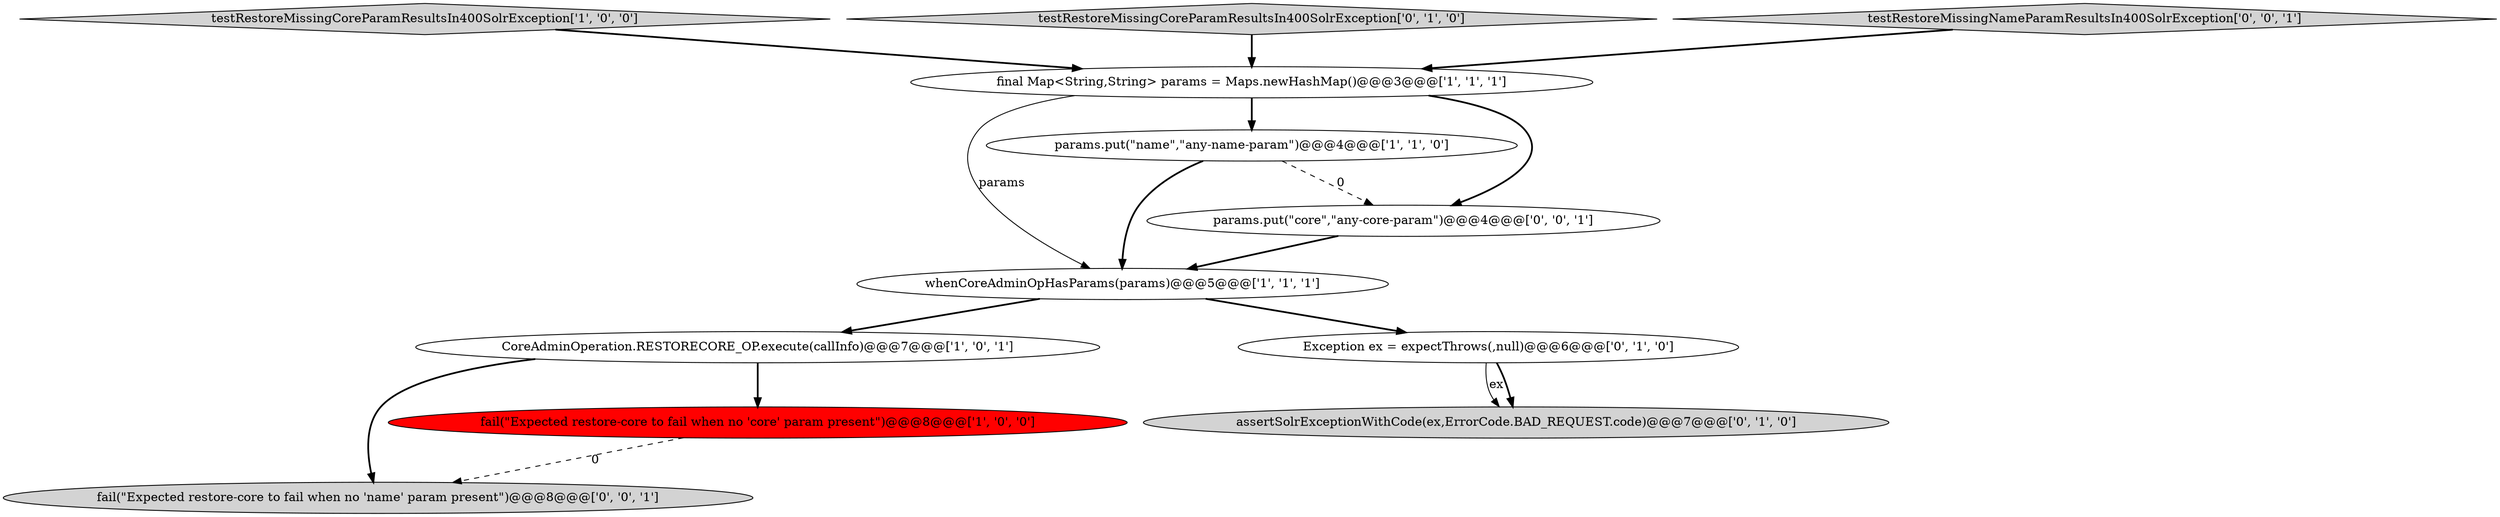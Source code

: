 digraph {
2 [style = filled, label = "whenCoreAdminOpHasParams(params)@@@5@@@['1', '1', '1']", fillcolor = white, shape = ellipse image = "AAA0AAABBB1BBB"];
5 [style = filled, label = "params.put(\"name\",\"any-name-param\")@@@4@@@['1', '1', '0']", fillcolor = white, shape = ellipse image = "AAA0AAABBB1BBB"];
1 [style = filled, label = "testRestoreMissingCoreParamResultsIn400SolrException['1', '0', '0']", fillcolor = lightgray, shape = diamond image = "AAA0AAABBB1BBB"];
4 [style = filled, label = "final Map<String,String> params = Maps.newHashMap()@@@3@@@['1', '1', '1']", fillcolor = white, shape = ellipse image = "AAA0AAABBB1BBB"];
0 [style = filled, label = "CoreAdminOperation.RESTORECORE_OP.execute(callInfo)@@@7@@@['1', '0', '1']", fillcolor = white, shape = ellipse image = "AAA0AAABBB1BBB"];
9 [style = filled, label = "fail(\"Expected restore-core to fail when no 'name' param present\")@@@8@@@['0', '0', '1']", fillcolor = lightgray, shape = ellipse image = "AAA0AAABBB3BBB"];
6 [style = filled, label = "assertSolrExceptionWithCode(ex,ErrorCode.BAD_REQUEST.code)@@@7@@@['0', '1', '0']", fillcolor = lightgray, shape = ellipse image = "AAA0AAABBB2BBB"];
11 [style = filled, label = "params.put(\"core\",\"any-core-param\")@@@4@@@['0', '0', '1']", fillcolor = white, shape = ellipse image = "AAA0AAABBB3BBB"];
7 [style = filled, label = "testRestoreMissingCoreParamResultsIn400SolrException['0', '1', '0']", fillcolor = lightgray, shape = diamond image = "AAA0AAABBB2BBB"];
8 [style = filled, label = "Exception ex = expectThrows(,null)@@@6@@@['0', '1', '0']", fillcolor = white, shape = ellipse image = "AAA0AAABBB2BBB"];
3 [style = filled, label = "fail(\"Expected restore-core to fail when no 'core' param present\")@@@8@@@['1', '0', '0']", fillcolor = red, shape = ellipse image = "AAA1AAABBB1BBB"];
10 [style = filled, label = "testRestoreMissingNameParamResultsIn400SolrException['0', '0', '1']", fillcolor = lightgray, shape = diamond image = "AAA0AAABBB3BBB"];
0->3 [style = bold, label=""];
8->6 [style = solid, label="ex"];
1->4 [style = bold, label=""];
5->2 [style = bold, label=""];
2->0 [style = bold, label=""];
8->6 [style = bold, label=""];
0->9 [style = bold, label=""];
4->2 [style = solid, label="params"];
7->4 [style = bold, label=""];
4->11 [style = bold, label=""];
5->11 [style = dashed, label="0"];
3->9 [style = dashed, label="0"];
4->5 [style = bold, label=""];
11->2 [style = bold, label=""];
2->8 [style = bold, label=""];
10->4 [style = bold, label=""];
}
